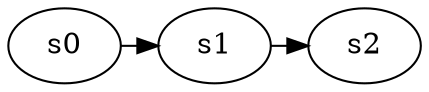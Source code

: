 digraph game_0001_chain_3 {
    s0 [name="s0", player=0, target=1];
    s1 [name="s1", player=1, target=1];
    s2 [name="s2", player=0];

    s0 -> s1 [constraint="time == 4 || time == 15"];
    s1 -> s2 [constraint="time % 4 == 2"];
}
